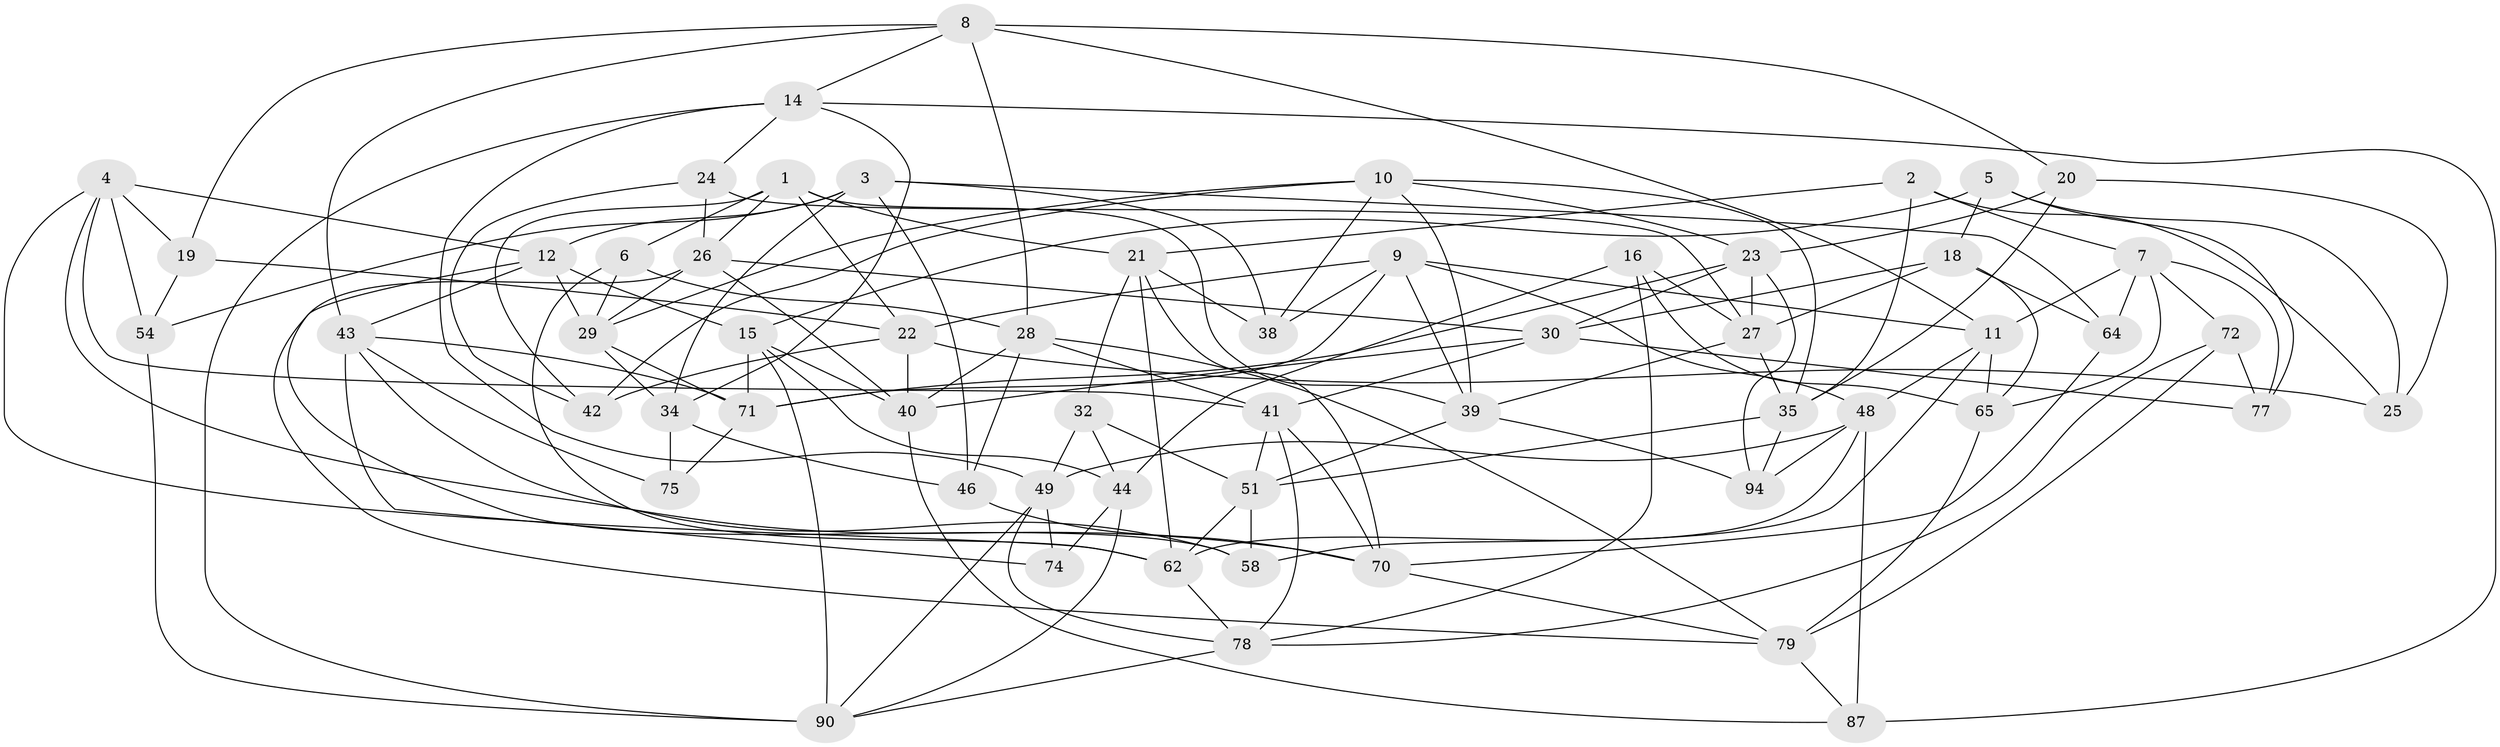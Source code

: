 // original degree distribution, {4: 1.0}
// Generated by graph-tools (version 1.1) at 2025/42/03/06/25 10:42:25]
// undirected, 58 vertices, 150 edges
graph export_dot {
graph [start="1"]
  node [color=gray90,style=filled];
  1 [super="+52"];
  2;
  3 [super="+13"];
  4 [super="+53"];
  5;
  6;
  7 [super="+37"];
  8 [super="+63"];
  9 [super="+57"];
  10 [super="+61"];
  11 [super="+50"];
  12 [super="+17"];
  14 [super="+31"];
  15 [super="+69"];
  16;
  18 [super="+91"];
  19;
  20;
  21 [super="+85"];
  22 [super="+68"];
  23 [super="+33"];
  24;
  25;
  26 [super="+36"];
  27 [super="+47"];
  28 [super="+82"];
  29 [super="+84"];
  30 [super="+86"];
  32;
  34 [super="+45"];
  35 [super="+67"];
  38;
  39 [super="+55"];
  40 [super="+60"];
  41 [super="+59"];
  42;
  43 [super="+88"];
  44 [super="+56"];
  46;
  48 [super="+83"];
  49 [super="+89"];
  51 [super="+76"];
  54;
  58;
  62 [super="+73"];
  64;
  65 [super="+66"];
  70 [super="+92"];
  71 [super="+80"];
  72;
  74;
  75;
  77;
  78 [super="+95"];
  79 [super="+81"];
  87;
  90 [super="+93"];
  94;
  1 -- 42;
  1 -- 6;
  1 -- 39;
  1 -- 26;
  1 -- 21;
  1 -- 22;
  2 -- 35;
  2 -- 25;
  2 -- 21;
  2 -- 7;
  3 -- 64;
  3 -- 46;
  3 -- 54;
  3 -- 34;
  3 -- 38;
  3 -- 12;
  4 -- 19;
  4 -- 12;
  4 -- 54;
  4 -- 41;
  4 -- 70;
  4 -- 62;
  5 -- 77;
  5 -- 25;
  5 -- 18;
  5 -- 15;
  6 -- 62;
  6 -- 28;
  6 -- 29;
  7 -- 65;
  7 -- 64;
  7 -- 11;
  7 -- 72;
  7 -- 77;
  8 -- 14;
  8 -- 43;
  8 -- 19;
  8 -- 20;
  8 -- 11;
  8 -- 28;
  9 -- 39;
  9 -- 11;
  9 -- 71;
  9 -- 38;
  9 -- 22;
  9 -- 48;
  10 -- 23;
  10 -- 29;
  10 -- 39;
  10 -- 35;
  10 -- 42;
  10 -- 38;
  11 -- 48;
  11 -- 58;
  11 -- 65;
  12 -- 29;
  12 -- 15;
  12 -- 43;
  12 -- 58;
  14 -- 87;
  14 -- 24;
  14 -- 49;
  14 -- 90;
  14 -- 34;
  15 -- 40;
  15 -- 71;
  15 -- 44;
  15 -- 90;
  16 -- 27;
  16 -- 44;
  16 -- 65;
  16 -- 78;
  18 -- 27;
  18 -- 64;
  18 -- 65 [weight=2];
  18 -- 30;
  19 -- 22;
  19 -- 54;
  20 -- 25;
  20 -- 23;
  20 -- 35;
  21 -- 62;
  21 -- 32;
  21 -- 70;
  21 -- 38;
  22 -- 25;
  22 -- 42;
  22 -- 40;
  23 -- 94;
  23 -- 30;
  23 -- 27;
  23 -- 71;
  24 -- 42;
  24 -- 27;
  24 -- 26;
  26 -- 79;
  26 -- 40;
  26 -- 30;
  26 -- 29;
  27 -- 35;
  27 -- 39;
  28 -- 46;
  28 -- 41;
  28 -- 40;
  28 -- 79;
  29 -- 71;
  29 -- 34;
  30 -- 40;
  30 -- 77;
  30 -- 41;
  32 -- 51;
  32 -- 49;
  32 -- 44;
  34 -- 75 [weight=2];
  34 -- 46;
  35 -- 94;
  35 -- 51;
  39 -- 51;
  39 -- 94;
  40 -- 87;
  41 -- 78;
  41 -- 51;
  41 -- 70;
  43 -- 58;
  43 -- 75;
  43 -- 74;
  43 -- 71;
  44 -- 74 [weight=2];
  44 -- 90;
  46 -- 70;
  48 -- 94;
  48 -- 62;
  48 -- 49;
  48 -- 87;
  49 -- 90;
  49 -- 74;
  49 -- 78;
  51 -- 58;
  51 -- 62;
  54 -- 90;
  62 -- 78;
  64 -- 70;
  65 -- 79;
  70 -- 79;
  71 -- 75;
  72 -- 78;
  72 -- 77;
  72 -- 79;
  78 -- 90;
  79 -- 87;
}
